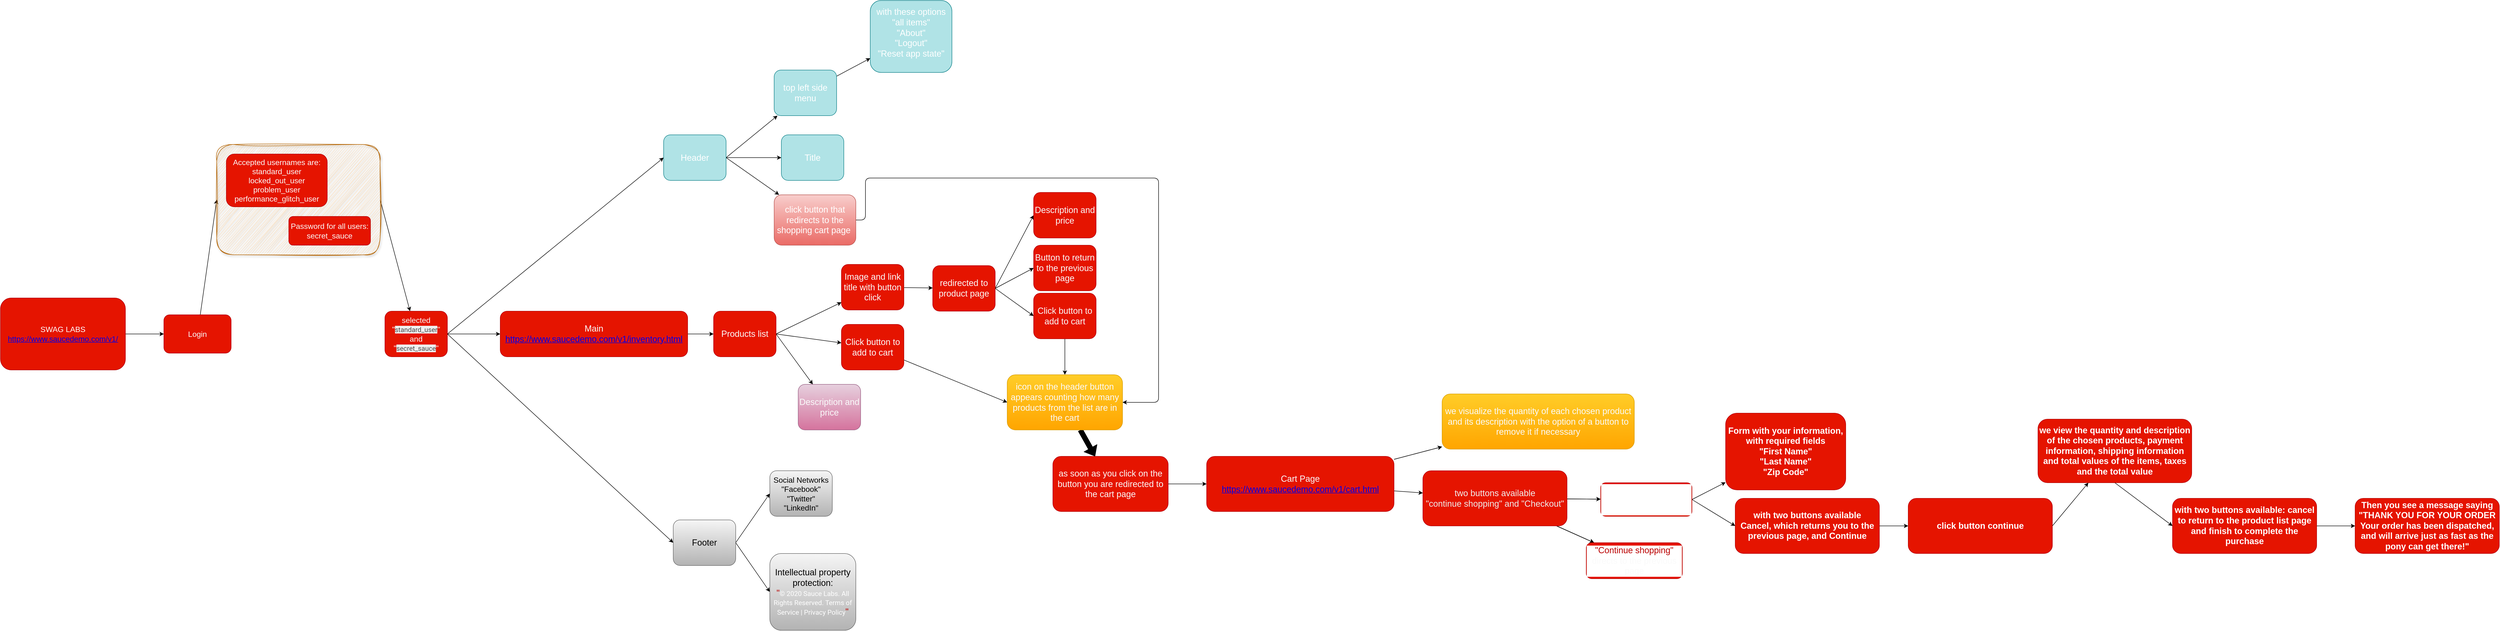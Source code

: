 <mxfile>
    <diagram id="pfDLBW9vJJQVO3gFoBkK" name="Página-1">
        <mxGraphModel dx="3812" dy="5725" grid="1" gridSize="10" guides="1" tooltips="1" connect="1" arrows="1" fold="1" page="1" pageScale="1" pageWidth="827" pageHeight="1169" math="0" shadow="0">
            <root>
                <mxCell id="0"/>
                <mxCell id="1" parent="0"/>
                <mxCell id="5" value="" style="edgeStyle=none;html=1;" edge="1" parent="1" source="3" target="4">
                    <mxGeometry relative="1" as="geometry"/>
                </mxCell>
                <mxCell id="3" value="&lt;font style=&quot;font-size: 16px;&quot;&gt;&lt;font style=&quot;color: rgb(255, 255, 255);&quot;&gt;SWAG LABS&lt;br&gt;&lt;a style=&quot;&quot; href=&quot;https://www.saucedemo.com/v1/&quot;&gt;https://www.saucedemo.com/v1/&lt;/a&gt;&lt;/font&gt;&lt;br&gt;&lt;/font&gt;" style="rounded=1;whiteSpace=wrap;html=1;fillColor=#e51400;fontColor=#ffffff;strokeColor=#B20000;" vertex="1" parent="1">
                    <mxGeometry x="40" y="-340" width="260" height="150" as="geometry"/>
                </mxCell>
                <mxCell id="8" value="" style="edgeStyle=none;html=1;entryX=0;entryY=0.5;entryDx=0;entryDy=0;" edge="1" parent="1" source="4" target="6">
                    <mxGeometry relative="1" as="geometry"/>
                </mxCell>
                <mxCell id="13" value="" style="edgeStyle=none;html=1;exitX=1;exitY=0.5;exitDx=0;exitDy=0;" edge="1" parent="1" source="6" target="12">
                    <mxGeometry relative="1" as="geometry"/>
                </mxCell>
                <mxCell id="4" value="&lt;font style=&quot;font-size: 16px; color: rgb(250, 250, 250);&quot;&gt;Login&lt;/font&gt;" style="rounded=1;whiteSpace=wrap;html=1;fillColor=#e51400;fontColor=#ffffff;strokeColor=#B20000;" vertex="1" parent="1">
                    <mxGeometry x="380" y="-305" width="140" height="80" as="geometry"/>
                </mxCell>
                <mxCell id="6" value="" style="whiteSpace=wrap;html=1;fillColor=#fad7ac;strokeColor=#b46504;fillStyle=auto;gradientDirection=north;gradientColor=none;rounded=1;glass=0;shadow=1;sketch=1;curveFitting=1;jiggle=2;" vertex="1" parent="1">
                    <mxGeometry x="490" y="-660" width="340" height="230" as="geometry"/>
                </mxCell>
                <mxCell id="7" value="&lt;font style=&quot;font-size: 16px; color: rgb(250, 250, 250);&quot;&gt;Accepted usernames are:&lt;br&gt;standard_user&lt;br&gt;locked_out_user&lt;br&gt;problem_user&lt;br&gt;performance_glitch_user&lt;/font&gt;" style="rounded=1;whiteSpace=wrap;html=1;fillColor=#e51400;fontColor=#ffffff;strokeColor=#B20000;" vertex="1" parent="1">
                    <mxGeometry x="510" y="-640" width="210" height="110" as="geometry"/>
                </mxCell>
                <mxCell id="10" value="&lt;font style=&quot;font-size: 16px; color: rgb(250, 250, 250);&quot;&gt;Password for all users:&lt;br&gt;secret_sauce&lt;/font&gt;" style="rounded=1;whiteSpace=wrap;html=1;fillColor=#e51400;fontColor=#ffffff;strokeColor=#B20000;" vertex="1" parent="1">
                    <mxGeometry x="640" y="-510" width="170" height="60" as="geometry"/>
                </mxCell>
                <mxCell id="15" value="" style="edgeStyle=none;html=1;entryX=0;entryY=0.5;entryDx=0;entryDy=0;exitX=1;exitY=0.5;exitDx=0;exitDy=0;" edge="1" parent="1" source="12" target="14">
                    <mxGeometry relative="1" as="geometry"/>
                </mxCell>
                <mxCell id="19" value="" style="edgeStyle=none;html=1;exitX=1;exitY=0.5;exitDx=0;exitDy=0;entryX=0;entryY=0.5;entryDx=0;entryDy=0;" edge="1" parent="1" source="12" target="16">
                    <mxGeometry relative="1" as="geometry">
                        <mxPoint x="1000" y="-230" as="sourcePoint"/>
                    </mxGeometry>
                </mxCell>
                <mxCell id="21" value="" style="edgeStyle=none;html=1;exitX=1;exitY=0.5;exitDx=0;exitDy=0;entryX=0;entryY=0.5;entryDx=0;entryDy=0;" edge="1" parent="1" source="12" target="20">
                    <mxGeometry relative="1" as="geometry"/>
                </mxCell>
                <mxCell id="12" value="&lt;font style=&quot;font-size: 16px; color: rgb(250, 250, 250);&quot;&gt;selected&lt;br&gt;&quot;&lt;span style=&quot;color: rgb(74, 74, 74); font-family: Roboto, Arial, Helvetica, sans-serif; font-size: 14px; text-align: start; background-color: rgb(239, 239, 239);&quot;&gt;standard_user&lt;/span&gt;&quot;&lt;br&gt;and&lt;br&gt;&quot;&lt;span style=&quot;color: rgb(74, 74, 74); font-family: Roboto, Arial, Helvetica, sans-serif; font-size: 14px; text-align: start; background-color: rgb(239, 239, 239);&quot;&gt;secret_sauce&lt;/span&gt;&quot;&lt;/font&gt;" style="rounded=1;whiteSpace=wrap;html=1;fillColor=#e51400;fontColor=#ffffff;strokeColor=#B20000;" vertex="1" parent="1">
                    <mxGeometry x="840" y="-312.5" width="130" height="95" as="geometry"/>
                </mxCell>
                <mxCell id="23" value="" style="edgeStyle=none;html=1;exitX=1;exitY=0.5;exitDx=0;exitDy=0;" edge="1" parent="1" source="14" target="22">
                    <mxGeometry relative="1" as="geometry"/>
                </mxCell>
                <mxCell id="25" value="" style="edgeStyle=none;html=1;exitX=1;exitY=0.5;exitDx=0;exitDy=0;" edge="1" parent="1" source="14" target="24">
                    <mxGeometry relative="1" as="geometry">
                        <mxPoint x="1550" y="-565" as="sourcePoint"/>
                    </mxGeometry>
                </mxCell>
                <mxCell id="27" value="" style="edgeStyle=none;html=1;exitX=1;exitY=0.5;exitDx=0;exitDy=0;" edge="1" parent="1" source="14" target="26">
                    <mxGeometry relative="1" as="geometry"/>
                </mxCell>
                <mxCell id="14" value="&lt;font&gt;&lt;font style=&quot;font-size: 18px; color: rgb(255, 255, 255);&quot;&gt;Header&lt;/font&gt;&lt;br&gt;&lt;/font&gt;" style="rounded=1;whiteSpace=wrap;html=1;fillColor=#b0e3e6;strokeColor=#0e8088;" vertex="1" parent="1">
                    <mxGeometry x="1420" y="-680" width="130" height="95" as="geometry"/>
                </mxCell>
                <mxCell id="37" value="" style="edgeStyle=none;html=1;" edge="1" parent="1" source="16" target="36">
                    <mxGeometry relative="1" as="geometry"/>
                </mxCell>
                <mxCell id="16" value="&lt;font style=&quot;font-size: 18px; color: rgb(250, 250, 250);&quot;&gt;Main&lt;br&gt;&lt;a href=&quot;https://www.saucedemo.com/v1/inventory.html&quot;&gt;https://www.saucedemo.com/v1/inventory.html&lt;/a&gt;&lt;/font&gt;" style="rounded=1;whiteSpace=wrap;html=1;fillColor=#e51400;fontColor=#ffffff;strokeColor=#B20000;" vertex="1" parent="1">
                    <mxGeometry x="1080" y="-312.5" width="390" height="95" as="geometry"/>
                </mxCell>
                <mxCell id="32" value="" style="edgeStyle=none;html=1;exitX=1;exitY=0.5;exitDx=0;exitDy=0;entryX=0;entryY=0.5;entryDx=0;entryDy=0;" edge="1" parent="1" source="20" target="29">
                    <mxGeometry relative="1" as="geometry">
                        <mxPoint x="1641" y="100" as="targetPoint"/>
                    </mxGeometry>
                </mxCell>
                <mxCell id="34" value="" style="edgeStyle=none;html=1;exitX=1;exitY=0.5;exitDx=0;exitDy=0;entryX=0;entryY=0.5;entryDx=0;entryDy=0;" edge="1" parent="1" source="20" target="33">
                    <mxGeometry relative="1" as="geometry"/>
                </mxCell>
                <mxCell id="20" value="&lt;font style=&quot;font-size: 18px; color: rgb(0, 0, 0);&quot;&gt;Footer&lt;/font&gt;" style="rounded=1;whiteSpace=wrap;html=1;fillColor=#f5f5f5;strokeColor=#666666;gradientColor=#b3b3b3;" vertex="1" parent="1">
                    <mxGeometry x="1440" y="122.5" width="130" height="95" as="geometry"/>
                </mxCell>
                <mxCell id="95" value="" style="edgeStyle=none;html=1;" edge="1" parent="1" source="22" target="94">
                    <mxGeometry relative="1" as="geometry"/>
                </mxCell>
                <mxCell id="22" value="&lt;font&gt;&lt;font style=&quot;font-size: 18px; color: rgb(255, 255, 255);&quot;&gt;top left side menu&lt;/font&gt;&lt;br&gt;&lt;/font&gt;" style="rounded=1;whiteSpace=wrap;html=1;fillColor=#b0e3e6;strokeColor=#0e8088;" vertex="1" parent="1">
                    <mxGeometry x="1650" y="-815" width="130" height="95" as="geometry"/>
                </mxCell>
                <mxCell id="24" value="&lt;font&gt;&lt;font style=&quot;font-size: 18px; color: rgb(255, 255, 255);&quot;&gt;Title&lt;/font&gt;&lt;br&gt;&lt;/font&gt;" style="rounded=1;whiteSpace=wrap;html=1;fillColor=#b0e3e6;strokeColor=#0e8088;" vertex="1" parent="1">
                    <mxGeometry x="1665" y="-680" width="130" height="95" as="geometry"/>
                </mxCell>
                <mxCell id="56" style="edgeStyle=orthogonalEdgeStyle;html=1;exitX=1;exitY=0.5;exitDx=0;exitDy=0;elbow=vertical;entryX=1;entryY=0.5;entryDx=0;entryDy=0;" edge="1" parent="1" source="26" target="52">
                    <mxGeometry relative="1" as="geometry">
                        <mxPoint x="2410" y="-130" as="targetPoint"/>
                        <Array as="points">
                            <mxPoint x="1840" y="-502"/>
                            <mxPoint x="1840" y="-590"/>
                            <mxPoint x="2450" y="-590"/>
                            <mxPoint x="2450" y="-122"/>
                        </Array>
                    </mxGeometry>
                </mxCell>
                <mxCell id="26" value="&lt;font&gt;&lt;font style=&quot;font-size: 18px; color: rgb(255, 255, 255);&quot;&gt;click button that redirects to the shopping cart page&amp;nbsp;&lt;/font&gt;&lt;br&gt;&lt;/font&gt;" style="rounded=1;whiteSpace=wrap;html=1;fillColor=#f8cecc;strokeColor=#b85450;gradientColor=#ea6b66;" vertex="1" parent="1">
                    <mxGeometry x="1650" y="-555" width="170" height="105" as="geometry"/>
                </mxCell>
                <mxCell id="29" value="&lt;div&gt;&lt;font style=&quot;color: rgb(0, 0, 0); font-size: 16px;&quot;&gt;Social Networks&lt;/font&gt;&lt;/div&gt;&lt;div&gt;&lt;font style=&quot;color: rgb(0, 0, 0); font-size: 16px;&quot;&gt;&quot;Facebook&quot;&lt;/font&gt;&lt;/div&gt;&lt;div&gt;&lt;font style=&quot;color: rgb(0, 0, 0); font-size: 16px;&quot;&gt;&quot;Twitter&quot;&lt;/font&gt;&lt;/div&gt;&lt;div&gt;&lt;font style=&quot;color: rgb(0, 0, 0); font-size: 16px;&quot;&gt;&quot;LinkedIn&quot;&lt;/font&gt;&lt;/div&gt;" style="rounded=1;whiteSpace=wrap;html=1;fillColor=#f5f5f5;strokeColor=#666666;gradientColor=#b3b3b3;" vertex="1" parent="1">
                    <mxGeometry x="1641" y="20" width="130" height="95" as="geometry"/>
                </mxCell>
                <mxCell id="33" value="&lt;font style=&quot;color: rgb(0, 0, 0);&quot;&gt;&lt;font color=&quot;#000000&quot;&gt;&lt;span style=&quot;font-size: 18px;&quot;&gt;Intellectual property protection:&lt;/span&gt;&lt;/font&gt;&lt;/font&gt;&lt;div&gt;&lt;font style=&quot;color: rgb(0, 0, 0);&quot;&gt;&lt;font color=&quot;rgba(0, 0, 0, 0)&quot;&gt;&lt;span style=&quot;font-size: 18px;&quot;&gt;&quot;&lt;/span&gt;&lt;/font&gt;&lt;ul style=&quot;color: rgb(74, 74, 74); font-size: 14px; position: absolute; list-style-type: none; left: 10px; top: 20px; font-family: Roboto, Arial, Helvetica, sans-serif; text-align: start;&quot; class=&quot;social&quot;&gt;&lt;li style=&quot;background: url(&amp;quot;../img/twitter.png&amp;quot;) no-repeat; float: left; margin-right: 20px; display: inline-block; width: 32px; height: 32px; text-indent: -999em;&quot; class=&quot;social_twitter&quot;&gt;Twitter&lt;/li&gt;&lt;li style=&quot;background: url(&amp;quot;../img/facebook.png&amp;quot;) no-repeat; float: left; margin-right: 20px; display: inline-block; width: 32px; height: 32px; text-indent: -999em;&quot; class=&quot;social_facebook&quot;&gt;Facebook&lt;/li&gt;&lt;li style=&quot;background: url(&amp;quot;../img/linkedIn.png&amp;quot;) no-repeat; float: left; margin-right: 20px; display: inline-block; width: 32px; height: 32px; text-indent: -999em;&quot; class=&quot;social_linkedin&quot;&gt;LinkedIn&lt;/li&gt;&lt;/ul&gt;&lt;span style=&quot;color: rgb(255, 255, 255); font-size: 14px; font-family: Roboto, Arial, Helvetica, sans-serif; text-align: start; background-color: transparent;&quot;&gt;© 2020 Sauce Labs. All Rights Reserved. Terms of Service | Privacy Policy&lt;/span&gt;&lt;font color=&quot;rgba(0, 0, 0, 0)&quot;&gt;&lt;span style=&quot;font-size: 18px;&quot;&gt;&quot;&lt;/span&gt;&lt;/font&gt;&lt;/font&gt;&lt;/div&gt;" style="rounded=1;whiteSpace=wrap;html=1;fillColor=#f5f5f5;strokeColor=#666666;gradientColor=#b3b3b3;" vertex="1" parent="1">
                    <mxGeometry x="1641" y="192.5" width="179" height="160" as="geometry"/>
                </mxCell>
                <mxCell id="39" value="" style="edgeStyle=none;html=1;exitX=1;exitY=0.5;exitDx=0;exitDy=0;" edge="1" parent="1" source="36" target="38">
                    <mxGeometry relative="1" as="geometry"/>
                </mxCell>
                <mxCell id="41" value="" style="edgeStyle=none;html=1;exitX=1;exitY=0.5;exitDx=0;exitDy=0;" edge="1" parent="1" source="36" target="40">
                    <mxGeometry relative="1" as="geometry"/>
                </mxCell>
                <mxCell id="43" value="" style="edgeStyle=none;html=1;exitX=1;exitY=0.5;exitDx=0;exitDy=0;" edge="1" parent="1" source="36" target="42">
                    <mxGeometry relative="1" as="geometry"/>
                </mxCell>
                <mxCell id="36" value="&lt;font style=&quot;color: rgb(250, 250, 250); font-size: 18px;&quot;&gt;Products list&lt;/font&gt;" style="rounded=1;whiteSpace=wrap;html=1;fillColor=#e51400;fontColor=#ffffff;strokeColor=#B20000;" vertex="1" parent="1">
                    <mxGeometry x="1524" y="-312.5" width="130" height="95" as="geometry"/>
                </mxCell>
                <mxCell id="45" value="" style="edgeStyle=none;html=1;" edge="1" parent="1" source="38" target="44">
                    <mxGeometry relative="1" as="geometry"/>
                </mxCell>
                <mxCell id="38" value="&lt;font style=&quot;color: rgb(250, 250, 250); font-size: 18px;&quot;&gt;Image and link title with button click&lt;br&gt;&lt;/font&gt;" style="rounded=1;whiteSpace=wrap;html=1;fillColor=#e51400;fontColor=#ffffff;strokeColor=#B20000;" vertex="1" parent="1">
                    <mxGeometry x="1790" y="-410" width="130" height="95" as="geometry"/>
                </mxCell>
                <mxCell id="58" value="" style="edgeStyle=none;html=1;exitX=1;exitY=0.5;exitDx=0;exitDy=0;entryX=0;entryY=0.5;entryDx=0;entryDy=0;" edge="1" parent="1" source="44" target="57">
                    <mxGeometry relative="1" as="geometry"/>
                </mxCell>
                <mxCell id="40" value="&lt;font style=&quot;color: rgb(250, 250, 250); font-size: 18px;&quot;&gt;Description and price&lt;/font&gt;" style="rounded=1;whiteSpace=wrap;html=1;fillColor=#e6d0de;strokeColor=#996185;shadow=0;gradientColor=#d5739d;" vertex="1" parent="1">
                    <mxGeometry x="1700" y="-160" width="130" height="95" as="geometry"/>
                </mxCell>
                <mxCell id="53" value="" style="edgeStyle=none;html=1;entryX=0;entryY=0.5;entryDx=0;entryDy=0;" edge="1" parent="1" source="42" target="52">
                    <mxGeometry relative="1" as="geometry"/>
                </mxCell>
                <mxCell id="42" value="&lt;font style=&quot;color: rgb(250, 250, 250); font-size: 18px;&quot;&gt;Click button to add to cart&lt;/font&gt;" style="rounded=1;whiteSpace=wrap;html=1;fillColor=#e51400;fontColor=#ffffff;strokeColor=#B20000;" vertex="1" parent="1">
                    <mxGeometry x="1790" y="-285" width="130" height="95" as="geometry"/>
                </mxCell>
                <mxCell id="47" value="" style="edgeStyle=none;html=1;exitX=1;exitY=0.5;exitDx=0;exitDy=0;entryX=0;entryY=0.5;entryDx=0;entryDy=0;" edge="1" parent="1" source="44" target="46">
                    <mxGeometry relative="1" as="geometry"/>
                </mxCell>
                <mxCell id="51" value="" style="edgeStyle=none;html=1;exitX=1;exitY=0.5;exitDx=0;exitDy=0;entryX=0;entryY=0.5;entryDx=0;entryDy=0;" edge="1" parent="1" source="44" target="50">
                    <mxGeometry relative="1" as="geometry"/>
                </mxCell>
                <mxCell id="44" value="&lt;font style=&quot;color: rgb(250, 250, 250); font-size: 18px;&quot;&gt;redirected to product page&lt;br&gt;&lt;/font&gt;" style="rounded=1;whiteSpace=wrap;html=1;fillColor=#e51400;fontColor=#ffffff;strokeColor=#B20000;" vertex="1" parent="1">
                    <mxGeometry x="1980" y="-407.5" width="130" height="95" as="geometry"/>
                </mxCell>
                <mxCell id="46" value="&lt;font style=&quot;color: rgb(250, 250, 250); font-size: 18px;&quot;&gt;Button to return to the previous page&lt;br&gt;&lt;/font&gt;" style="rounded=1;whiteSpace=wrap;html=1;fillColor=#e51400;fontColor=#ffffff;strokeColor=#B20000;" vertex="1" parent="1">
                    <mxGeometry x="2190" y="-450" width="130" height="95" as="geometry"/>
                </mxCell>
                <mxCell id="54" value="" style="edgeStyle=none;html=1;entryX=0.5;entryY=0;entryDx=0;entryDy=0;" edge="1" parent="1" source="50" target="52">
                    <mxGeometry relative="1" as="geometry"/>
                </mxCell>
                <mxCell id="50" value="&lt;font style=&quot;color: rgb(250, 250, 250); font-size: 18px;&quot;&gt;&lt;span style=&quot;color: rgb(250, 250, 250);&quot;&gt;Click button to add to cart&lt;/span&gt;&lt;/font&gt;" style="rounded=1;whiteSpace=wrap;html=1;fillColor=#e51400;fontColor=#ffffff;strokeColor=#B20000;" vertex="1" parent="1">
                    <mxGeometry x="2190" y="-350" width="130" height="95" as="geometry"/>
                </mxCell>
                <mxCell id="60" value="" style="edgeStyle=none;html=1;shape=flexArrow;strokeColor=#000000;fillColor=#000000;" edge="1" parent="1" source="52" target="59">
                    <mxGeometry relative="1" as="geometry"/>
                </mxCell>
                <mxCell id="52" value="&lt;font style=&quot;color: rgb(250, 250, 250); font-size: 18px;&quot;&gt;icon on the header button appears counting how many products from the list are in the cart&lt;/font&gt;" style="rounded=1;whiteSpace=wrap;html=1;fillColor=#ffcd28;strokeColor=#d79b00;gradientColor=#ffa500;" vertex="1" parent="1">
                    <mxGeometry x="2135" y="-180" width="240" height="115" as="geometry"/>
                </mxCell>
                <mxCell id="57" value="&lt;font style=&quot;color: rgb(250, 250, 250); font-size: 18px;&quot;&gt;Description and price&lt;/font&gt;" style="rounded=1;whiteSpace=wrap;html=1;fillColor=#e51400;strokeColor=#B20000;shadow=0;fontColor=#ffffff;" vertex="1" parent="1">
                    <mxGeometry x="2190" y="-560" width="130" height="95" as="geometry"/>
                </mxCell>
                <mxCell id="62" value="" style="edgeStyle=none;html=1;" edge="1" parent="1" source="59" target="61">
                    <mxGeometry relative="1" as="geometry"/>
                </mxCell>
                <mxCell id="59" value="&lt;font style=&quot;color: rgb(250, 250, 250); font-size: 18px;&quot;&gt;as soon as you click on the button you are redirected to the cart page&lt;/font&gt;" style="rounded=1;whiteSpace=wrap;html=1;fillColor=#e51400;strokeColor=#B20000;fontColor=#ffffff;" vertex="1" parent="1">
                    <mxGeometry x="2230" y="-10" width="240" height="115" as="geometry"/>
                </mxCell>
                <mxCell id="64" value="" style="edgeStyle=none;html=1;" edge="1" parent="1" source="61" target="63">
                    <mxGeometry relative="1" as="geometry"/>
                </mxCell>
                <mxCell id="65" value="" style="edgeStyle=none;html=1;" edge="1" parent="1" source="61" target="63">
                    <mxGeometry relative="1" as="geometry"/>
                </mxCell>
                <mxCell id="67" value="" style="edgeStyle=none;html=1;" edge="1" parent="1" source="61" target="66">
                    <mxGeometry relative="1" as="geometry"/>
                </mxCell>
                <mxCell id="61" value="&lt;font style=&quot;font-size: 18px; color: rgb(250, 250, 250);&quot;&gt;Cart Page&lt;br&gt;&lt;a href=&quot;https://www.saucedemo.com/v1/cart.html&quot;&gt;https://www.saucedemo.com/v1/cart.html&lt;/a&gt;&lt;br&gt;&lt;/font&gt;" style="rounded=1;whiteSpace=wrap;html=1;fillColor=#e51400;strokeColor=#B20000;fontColor=#ffffff;" vertex="1" parent="1">
                    <mxGeometry x="2550" y="-10" width="390" height="115" as="geometry"/>
                </mxCell>
                <mxCell id="63" value="&lt;span style=&quot;color: rgb(250, 250, 250); font-size: 18px;&quot;&gt;we visualize the quantity of each chosen product and its description with the option of a button to remove it if necessary&lt;/span&gt;" style="rounded=1;whiteSpace=wrap;html=1;fillColor=#ffcd28;strokeColor=#d79b00;gradientColor=#ffa500;" vertex="1" parent="1">
                    <mxGeometry x="3040" y="-140" width="400" height="115" as="geometry"/>
                </mxCell>
                <mxCell id="69" value="" style="edgeStyle=none;html=1;" edge="1" parent="1" source="66" target="68">
                    <mxGeometry relative="1" as="geometry"/>
                </mxCell>
                <mxCell id="71" value="" style="edgeStyle=none;html=1;" edge="1" parent="1" source="66" target="70">
                    <mxGeometry relative="1" as="geometry"/>
                </mxCell>
                <mxCell id="72" value="" style="edgeStyle=none;html=1;" edge="1" parent="1" source="66" target="70">
                    <mxGeometry relative="1" as="geometry"/>
                </mxCell>
                <mxCell id="73" value="" style="edgeStyle=none;html=1;" edge="1" parent="1" source="66" target="70">
                    <mxGeometry relative="1" as="geometry"/>
                </mxCell>
                <mxCell id="74" value="" style="edgeStyle=none;html=1;" edge="1" parent="1" source="66" target="68">
                    <mxGeometry relative="1" as="geometry"/>
                </mxCell>
                <mxCell id="76" value="" style="edgeStyle=none;html=1;exitX=1;exitY=0.5;exitDx=0;exitDy=0;" edge="1" parent="1" source="68" target="75">
                    <mxGeometry relative="1" as="geometry"/>
                </mxCell>
                <mxCell id="66" value="&lt;font style=&quot;font-size: 18px;&quot;&gt;&lt;div style=&quot;&quot;&gt;&lt;font style=&quot;color: rgb(240, 240, 240);&quot;&gt;two buttons available&lt;/font&gt;&lt;/div&gt;&lt;div style=&quot;color: light-dark(rgb(237, 237, 237), rgb(33, 33, 33));&quot;&gt;&quot;continue shopping&quot; and &quot;Checkout&quot;&lt;/div&gt;&lt;/font&gt;" style="rounded=1;whiteSpace=wrap;html=1;fillColor=#e51400;strokeColor=#B20000;fontColor=#ffffff;" vertex="1" parent="1">
                    <mxGeometry x="3000" y="20" width="300" height="115" as="geometry"/>
                </mxCell>
                <mxCell id="82" style="edgeStyle=none;html=1;exitX=1;exitY=0.5;exitDx=0;exitDy=0;entryX=0;entryY=0.5;entryDx=0;entryDy=0;" edge="1" parent="1" source="68" target="79">
                    <mxGeometry relative="1" as="geometry"/>
                </mxCell>
                <mxCell id="68" value="&lt;font style=&quot;color: rgb(255, 255, 255);&quot;&gt;&lt;div style=&quot;background-color: light-dark(#ffffff, var(--ge-dark-color, #121212));&quot;&gt;&lt;font style=&quot;&quot;&gt;&lt;font style=&quot;&quot;&gt;&lt;span style=&quot;font-size: 18px;&quot;&gt;&quot;checkout&quot;&lt;/span&gt;&lt;/font&gt;&lt;br&gt;&lt;/font&gt;&lt;span style=&quot;font-size: 18px;&quot;&gt;directs to the checkout page&lt;/span&gt;&lt;/div&gt;&lt;/font&gt;" style="rounded=1;whiteSpace=wrap;html=1;fillColor=#e51400;strokeColor=#B20000;fontColor=#ffffff;" vertex="1" parent="1">
                    <mxGeometry x="3370" y="45" width="190" height="70" as="geometry"/>
                </mxCell>
                <mxCell id="70" value="&lt;font style=&quot;color: rgb(250, 250, 250);&quot;&gt;&lt;div style=&quot;background-color: light-dark(#ffffff, var(--ge-dark-color, #121212));&quot;&gt;&lt;font color=&quot;rgba(0, 0, 0, 0)&quot;&gt;&lt;span style=&quot;font-size: 18px;&quot;&gt;&quot;Continue shopping&quot;&lt;/span&gt;&lt;/font&gt;&lt;br&gt;&lt;span style=&quot;font-size: 18px;&quot;&gt;directs to the previous page&lt;/span&gt;&lt;/div&gt;&lt;/font&gt;" style="rounded=1;whiteSpace=wrap;html=1;fillColor=#e51400;strokeColor=#B20000;fontColor=#ffffff;" vertex="1" parent="1">
                    <mxGeometry x="3340" y="170" width="200" height="75" as="geometry"/>
                </mxCell>
                <mxCell id="75" value="&lt;font style=&quot;font-size: 18px; color: rgb(255, 255, 255); background-color: rgb(252, 252, 252);&quot;&gt;&lt;div style=&quot;&quot;&gt;&lt;b&gt;&lt;div&gt;Form with your information, with required fields&lt;/div&gt;&lt;div&gt;&quot;First Name&quot;&lt;/div&gt;&lt;div&gt;&quot;Last Name&quot;&lt;/div&gt;&lt;div&gt;&quot;Zip Code&quot;&lt;/div&gt;&lt;/b&gt;&lt;/div&gt;&lt;/font&gt;" style="rounded=1;whiteSpace=wrap;html=1;fillColor=#e51400;strokeColor=#B20000;fontColor=#ffffff;" vertex="1" parent="1">
                    <mxGeometry x="3630" y="-100" width="250" height="160" as="geometry"/>
                </mxCell>
                <mxCell id="85" value="" style="edgeStyle=none;html=1;exitX=1;exitY=0.5;exitDx=0;exitDy=0;" edge="1" parent="1" source="86" target="84">
                    <mxGeometry relative="1" as="geometry"/>
                </mxCell>
                <mxCell id="87" value="" style="edgeStyle=none;html=1;" edge="1" parent="1" source="79" target="86">
                    <mxGeometry relative="1" as="geometry"/>
                </mxCell>
                <mxCell id="79" value="&lt;font style=&quot;font-size: 18px; color: rgb(255, 255, 255); background-color: rgb(252, 252, 252);&quot;&gt;&lt;div style=&quot;&quot;&gt;&lt;b&gt;&lt;div&gt;with two buttons available&lt;/div&gt;&lt;div&gt;Cancel, which returns you to the previous page, and Continue&lt;/div&gt;&lt;/b&gt;&lt;/div&gt;&lt;/font&gt;" style="rounded=1;whiteSpace=wrap;html=1;fillColor=#e51400;strokeColor=#B20000;fontColor=#ffffff;" vertex="1" parent="1">
                    <mxGeometry x="3650" y="77.5" width="300" height="115" as="geometry"/>
                </mxCell>
                <mxCell id="91" style="edgeStyle=none;html=1;exitX=0.5;exitY=1;exitDx=0;exitDy=0;entryX=0;entryY=0.5;entryDx=0;entryDy=0;" edge="1" parent="1" source="84" target="88">
                    <mxGeometry relative="1" as="geometry"/>
                </mxCell>
                <mxCell id="84" value="&lt;font style=&quot;background-color: rgb(252, 252, 252); color: light-dark(rgb(255, 255, 255), rgb(237, 237, 237));&quot;&gt;&lt;div style=&quot;&quot;&gt;&lt;span style=&quot;font-size: 18px;&quot;&gt;&lt;b&gt;we view the quantity and description of the chosen products, payment information, shipping information and total values ​​of the items, taxes and the total value&lt;/b&gt;&lt;/span&gt;&lt;/div&gt;&lt;/font&gt;" style="rounded=1;whiteSpace=wrap;html=1;fillColor=#e51400;strokeColor=#B20000;fontColor=#FFFFFF;" vertex="1" parent="1">
                    <mxGeometry x="4280" y="-87.5" width="320" height="132.5" as="geometry"/>
                </mxCell>
                <mxCell id="86" value="&lt;font style=&quot;font-size: 18px; color: rgb(255, 255, 255); background-color: rgb(252, 252, 252);&quot;&gt;&lt;div style=&quot;&quot;&gt;&lt;b&gt;&lt;div&gt;click button continue&lt;/div&gt;&lt;/b&gt;&lt;/div&gt;&lt;/font&gt;" style="rounded=1;whiteSpace=wrap;html=1;fillColor=#e51400;strokeColor=#B20000;fontColor=#ffffff;" vertex="1" parent="1">
                    <mxGeometry x="4010" y="77.5" width="300" height="115" as="geometry"/>
                </mxCell>
                <mxCell id="93" value="" style="edgeStyle=none;html=1;" edge="1" parent="1" source="88" target="92">
                    <mxGeometry relative="1" as="geometry"/>
                </mxCell>
                <mxCell id="88" value="&lt;font style=&quot;font-size: 18px; color: rgb(255, 255, 255); background-color: rgb(252, 252, 252);&quot;&gt;&lt;div style=&quot;&quot;&gt;&lt;b&gt;&lt;div&gt;with two buttons available: cancel to return to the product list page and finish to complete the purchase&lt;/div&gt;&lt;/b&gt;&lt;/div&gt;&lt;/font&gt;" style="rounded=1;whiteSpace=wrap;html=1;fillColor=#e51400;strokeColor=#B20000;fontColor=#ffffff;" vertex="1" parent="1">
                    <mxGeometry x="4560" y="77.5" width="300" height="115" as="geometry"/>
                </mxCell>
                <mxCell id="92" value="&lt;font style=&quot;background-color: rgb(252, 252, 252); color: rgb(255, 255, 255);&quot;&gt;&lt;div style=&quot;font-size: 18px;&quot;&gt;&lt;b&gt;&lt;div style=&quot;&quot;&gt;Then you see a message saying &quot;THANK YOU FOR YOUR ORDER&lt;/div&gt;&lt;div style=&quot;&quot;&gt;Your order has been dispatched, and will arrive just as fast as the pony can get there!&quot;&lt;/div&gt;&lt;/b&gt;&lt;/div&gt;&lt;/font&gt;" style="rounded=1;whiteSpace=wrap;html=1;fillColor=#e51400;strokeColor=#B20000;fontColor=#ffffff;" vertex="1" parent="1">
                    <mxGeometry x="4940" y="77.5" width="300" height="115" as="geometry"/>
                </mxCell>
                <mxCell id="94" value="&lt;font&gt;&lt;font style=&quot;font-size: 18px; color: rgb(255, 255, 255);&quot;&gt;with these options&lt;br&gt;&quot;all items&quot;&lt;br&gt;&quot;About&quot;&lt;br&gt;&quot;Logout&quot;&lt;br&gt;&quot;Reset app state&quot;&lt;br&gt;&lt;/font&gt;&lt;br&gt;&lt;/font&gt;" style="rounded=1;whiteSpace=wrap;html=1;fillColor=#b0e3e6;strokeColor=#0e8088;" vertex="1" parent="1">
                    <mxGeometry x="1850" y="-960" width="170" height="150" as="geometry"/>
                </mxCell>
            </root>
        </mxGraphModel>
    </diagram>
</mxfile>